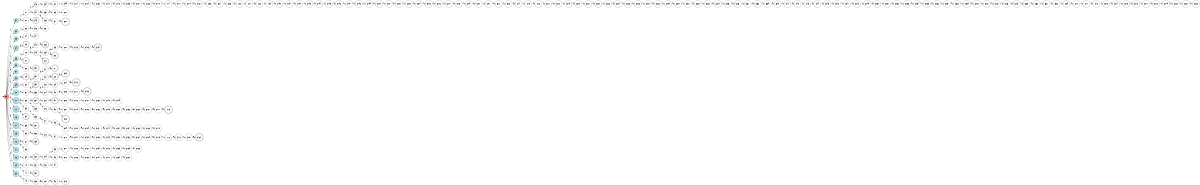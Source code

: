 digraph APTAALF {
__start0 [style = invis, shape = none, label = "", width = 0, height = 0];

rankdir=LR;
size="8,5";

s0 [style="filled", color="black", fillcolor="#ff817b" shape="circle", label="q0"];
s1 [style="filled", color="black", fillcolor="powderblue" shape="circle", label="q1"];
s2 [style="filled", color="black", fillcolor="powderblue" shape="circle", label="q2"];
s3 [style="filled", color="black", fillcolor="powderblue" shape="circle", label="q3"];
s4 [style="rounded,filled", color="black", fillcolor="powderblue" shape="doublecircle", label="q4"];
s5 [style="filled", color="black", fillcolor="powderblue" shape="circle", label="q5"];
s6 [style="filled", color="black", fillcolor="powderblue" shape="circle", label="q6"];
s7 [style="filled", color="black", fillcolor="powderblue" shape="circle", label="q7"];
s8 [style="filled", color="black", fillcolor="powderblue" shape="circle", label="q8"];
s9 [style="rounded,filled", color="black", fillcolor="powderblue" shape="doublecircle", label="q9"];
s10 [style="filled", color="black", fillcolor="powderblue" shape="circle", label="q10"];
s11 [style="rounded,filled", color="black", fillcolor="powderblue" shape="doublecircle", label="q11"];
s12 [style="rounded,filled", color="black", fillcolor="powderblue" shape="doublecircle", label="q12"];
s13 [style="filled", color="black", fillcolor="powderblue" shape="circle", label="q13"];
s14 [style="rounded,filled", color="black", fillcolor="powderblue" shape="doublecircle", label="q14"];
s15 [style="filled", color="black", fillcolor="powderblue" shape="circle", label="q15"];
s16 [style="rounded,filled", color="black", fillcolor="powderblue" shape="doublecircle", label="q16"];
s17 [style="filled", color="black", fillcolor="powderblue" shape="circle", label="q17"];
s18 [style="filled", color="black", fillcolor="powderblue" shape="circle", label="q18"];
s19 [style="filled", color="black", fillcolor="powderblue" shape="circle", label="q19"];
s20 [style="filled", color="black", fillcolor="powderblue" shape="circle", label="q20"];
s21 [style="filled", color="black", fillcolor="white" shape="circle", label="q21"];
s22 [style="filled", color="black", fillcolor="white" shape="circle", label="q22"];
s23 [style="filled", color="black", fillcolor="white" shape="circle", label="q23"];
s24 [style="filled", color="black", fillcolor="white" shape="circle", label="q24"];
s25 [style="rounded,filled", color="black", fillcolor="white" shape="doublecircle", label="q25"];
s26 [style="filled", color="black", fillcolor="white" shape="circle", label="q26"];
s27 [style="rounded,filled", color="black", fillcolor="white" shape="doublecircle", label="q27"];
s28 [style="filled", color="black", fillcolor="white" shape="circle", label="q28"];
s29 [style="rounded,filled", color="black", fillcolor="white" shape="doublecircle", label="q29"];
s30 [style="filled", color="black", fillcolor="white" shape="circle", label="q30"];
s31 [style="filled", color="black", fillcolor="white" shape="circle", label="q31"];
s32 [style="filled", color="black", fillcolor="white" shape="circle", label="q32"];
s33 [style="filled", color="black", fillcolor="white" shape="circle", label="q33"];
s34 [style="rounded,filled", color="black", fillcolor="white" shape="doublecircle", label="q34"];
s35 [style="filled", color="black", fillcolor="white" shape="circle", label="q35"];
s36 [style="filled", color="black", fillcolor="white" shape="circle", label="q36"];
s37 [style="filled", color="black", fillcolor="white" shape="circle", label="q37"];
s38 [style="filled", color="black", fillcolor="white" shape="circle", label="q38"];
s39 [style="filled", color="black", fillcolor="white" shape="circle", label="q39"];
s40 [style="filled", color="black", fillcolor="white" shape="circle", label="q40"];
s41 [style="filled", color="black", fillcolor="white" shape="circle", label="q41"];
s42 [style="filled", color="black", fillcolor="white" shape="circle", label="q42"];
s43 [style="filled", color="black", fillcolor="white" shape="circle", label="q43"];
s44 [style="filled", color="black", fillcolor="white" shape="circle", label="q44"];
s45 [style="rounded,filled", color="black", fillcolor="white" shape="doublecircle", label="q45"];
s46 [style="filled", color="black", fillcolor="white" shape="circle", label="q46"];
s47 [style="filled", color="black", fillcolor="white" shape="circle", label="q47"];
s48 [style="filled", color="black", fillcolor="white" shape="circle", label="q48"];
s49 [style="filled", color="black", fillcolor="white" shape="circle", label="q49"];
s50 [style="rounded,filled", color="black", fillcolor="white" shape="doublecircle", label="q50"];
s51 [style="filled", color="black", fillcolor="white" shape="circle", label="q51"];
s52 [style="rounded,filled", color="black", fillcolor="white" shape="doublecircle", label="q52"];
s53 [style="filled", color="black", fillcolor="white" shape="circle", label="q53"];
s54 [style="rounded,filled", color="black", fillcolor="white" shape="doublecircle", label="q54"];
s55 [style="filled", color="black", fillcolor="white" shape="circle", label="q55"];
s56 [style="filled", color="black", fillcolor="white" shape="circle", label="q56"];
s57 [style="rounded,filled", color="black", fillcolor="white" shape="doublecircle", label="q57"];
s58 [style="filled", color="black", fillcolor="white" shape="circle", label="q58"];
s59 [style="rounded,filled", color="black", fillcolor="white" shape="doublecircle", label="q59"];
s60 [style="rounded,filled", color="black", fillcolor="white" shape="doublecircle", label="q60"];
s61 [style="filled", color="black", fillcolor="white" shape="circle", label="q61"];
s62 [style="rounded,filled", color="black", fillcolor="white" shape="doublecircle", label="q62"];
s63 [style="filled", color="black", fillcolor="white" shape="circle", label="q63"];
s64 [style="filled", color="black", fillcolor="white" shape="circle", label="q64"];
s65 [style="filled", color="black", fillcolor="white" shape="circle", label="q65"];
s66 [style="filled", color="black", fillcolor="white" shape="circle", label="q66"];
s67 [style="filled", color="black", fillcolor="white" shape="circle", label="q67"];
s68 [style="rounded,filled", color="black", fillcolor="white" shape="doublecircle", label="q68"];
s69 [style="filled", color="black", fillcolor="white" shape="circle", label="q69"];
s70 [style="rounded,filled", color="black", fillcolor="white" shape="doublecircle", label="q70"];
s71 [style="filled", color="black", fillcolor="white" shape="circle", label="q71"];
s72 [style="filled", color="black", fillcolor="white" shape="circle", label="q72"];
s73 [style="filled", color="black", fillcolor="white" shape="circle", label="q73"];
s74 [style="filled", color="black", fillcolor="white" shape="circle", label="q74"];
s75 [style="filled", color="black", fillcolor="white" shape="circle", label="q75"];
s76 [style="filled", color="black", fillcolor="white" shape="circle", label="q76"];
s77 [style="filled", color="black", fillcolor="white" shape="circle", label="q77"];
s78 [style="filled", color="black", fillcolor="white" shape="circle", label="q78"];
s79 [style="filled", color="black", fillcolor="white" shape="circle", label="q79"];
s80 [style="filled", color="black", fillcolor="white" shape="circle", label="q80"];
s81 [style="filled", color="black", fillcolor="white" shape="circle", label="q81"];
s82 [style="filled", color="black", fillcolor="white" shape="circle", label="q82"];
s83 [style="filled", color="black", fillcolor="white" shape="circle", label="q83"];
s84 [style="filled", color="black", fillcolor="white" shape="circle", label="q84"];
s85 [style="filled", color="black", fillcolor="white" shape="circle", label="q85"];
s86 [style="rounded,filled", color="black", fillcolor="white" shape="doublecircle", label="q86"];
s87 [style="rounded,filled", color="black", fillcolor="white" shape="doublecircle", label="q87"];
s88 [style="rounded,filled", color="black", fillcolor="white" shape="doublecircle", label="q88"];
s89 [style="filled", color="black", fillcolor="white" shape="circle", label="q89"];
s90 [style="filled", color="black", fillcolor="white" shape="circle", label="q90"];
s91 [style="rounded,filled", color="black", fillcolor="white" shape="doublecircle", label="q91"];
s92 [style="filled", color="black", fillcolor="white" shape="circle", label="q92"];
s93 [style="filled", color="black", fillcolor="white" shape="circle", label="q93"];
s94 [style="filled", color="black", fillcolor="white" shape="circle", label="q94"];
s95 [style="filled", color="black", fillcolor="white" shape="circle", label="q95"];
s96 [style="filled", color="black", fillcolor="white" shape="circle", label="q96"];
s97 [style="filled", color="black", fillcolor="white" shape="circle", label="q97"];
s98 [style="filled", color="black", fillcolor="white" shape="circle", label="q98"];
s99 [style="filled", color="black", fillcolor="white" shape="circle", label="q99"];
s100 [style="filled", color="black", fillcolor="white" shape="circle", label="q100"];
s101 [style="rounded,filled", color="black", fillcolor="white" shape="doublecircle", label="q101"];
s102 [style="filled", color="black", fillcolor="white" shape="circle", label="q102"];
s103 [style="rounded,filled", color="black", fillcolor="white" shape="doublecircle", label="q103"];
s104 [style="filled", color="black", fillcolor="white" shape="circle", label="q104"];
s105 [style="filled", color="black", fillcolor="white" shape="circle", label="q105"];
s106 [style="filled", color="black", fillcolor="white" shape="circle", label="q106"];
s107 [style="filled", color="black", fillcolor="white" shape="circle", label="q107"];
s108 [style="rounded,filled", color="black", fillcolor="white" shape="doublecircle", label="q108"];
s109 [style="filled", color="black", fillcolor="white" shape="circle", label="q109"];
s110 [style="filled", color="black", fillcolor="white" shape="circle", label="q110"];
s111 [style="filled", color="black", fillcolor="white" shape="circle", label="q111"];
s112 [style="filled", color="black", fillcolor="white" shape="circle", label="q112"];
s113 [style="filled", color="black", fillcolor="white" shape="circle", label="q113"];
s114 [style="filled", color="black", fillcolor="white" shape="circle", label="q114"];
s115 [style="filled", color="black", fillcolor="white" shape="circle", label="q115"];
s116 [style="rounded,filled", color="black", fillcolor="white" shape="doublecircle", label="q116"];
s117 [style="filled", color="black", fillcolor="white" shape="circle", label="q117"];
s118 [style="filled", color="black", fillcolor="white" shape="circle", label="q118"];
s119 [style="filled", color="black", fillcolor="white" shape="circle", label="q119"];
s120 [style="filled", color="black", fillcolor="white" shape="circle", label="q120"];
s121 [style="filled", color="black", fillcolor="white" shape="circle", label="q121"];
s122 [style="filled", color="black", fillcolor="white" shape="circle", label="q122"];
s123 [style="filled", color="black", fillcolor="white" shape="circle", label="q123"];
s124 [style="filled", color="black", fillcolor="white" shape="circle", label="q124"];
s125 [style="filled", color="black", fillcolor="white" shape="circle", label="q125"];
s126 [style="rounded,filled", color="black", fillcolor="white" shape="doublecircle", label="q126"];
s127 [style="filled", color="black", fillcolor="white" shape="circle", label="q127"];
s128 [style="filled", color="black", fillcolor="white" shape="circle", label="q128"];
s129 [style="filled", color="black", fillcolor="white" shape="circle", label="q129"];
s130 [style="filled", color="black", fillcolor="white" shape="circle", label="q130"];
s131 [style="filled", color="black", fillcolor="white" shape="circle", label="q131"];
s132 [style="filled", color="black", fillcolor="white" shape="circle", label="q132"];
s133 [style="filled", color="black", fillcolor="white" shape="circle", label="q133"];
s134 [style="rounded,filled", color="black", fillcolor="white" shape="doublecircle", label="q134"];
s135 [style="filled", color="black", fillcolor="white" shape="circle", label="q135"];
s136 [style="filled", color="black", fillcolor="white" shape="circle", label="q136"];
s137 [style="filled", color="black", fillcolor="white" shape="circle", label="q137"];
s138 [style="filled", color="black", fillcolor="white" shape="circle", label="q138"];
s139 [style="filled", color="black", fillcolor="white" shape="circle", label="q139"];
s140 [style="filled", color="black", fillcolor="white" shape="circle", label="q140"];
s141 [style="filled", color="black", fillcolor="white" shape="circle", label="q141"];
s142 [style="filled", color="black", fillcolor="white" shape="circle", label="q142"];
s143 [style="filled", color="black", fillcolor="white" shape="circle", label="q143"];
s144 [style="filled", color="black", fillcolor="white" shape="circle", label="q144"];
s145 [style="filled", color="black", fillcolor="white" shape="circle", label="q145"];
s146 [style="filled", color="black", fillcolor="white" shape="circle", label="q146"];
s147 [style="filled", color="black", fillcolor="white" shape="circle", label="q147"];
s148 [style="filled", color="black", fillcolor="white" shape="circle", label="q148"];
s149 [style="filled", color="black", fillcolor="white" shape="circle", label="q149"];
s150 [style="filled", color="black", fillcolor="white" shape="circle", label="q150"];
s151 [style="filled", color="black", fillcolor="white" shape="circle", label="q151"];
s152 [style="filled", color="black", fillcolor="white" shape="circle", label="q152"];
s153 [style="filled", color="black", fillcolor="white" shape="circle", label="q153"];
s154 [style="filled", color="black", fillcolor="white" shape="circle", label="q154"];
s155 [style="filled", color="black", fillcolor="white" shape="circle", label="q155"];
s156 [style="filled", color="black", fillcolor="white" shape="circle", label="q156"];
s157 [style="filled", color="black", fillcolor="white" shape="circle", label="q157"];
s158 [style="filled", color="black", fillcolor="white" shape="circle", label="q158"];
s159 [style="filled", color="black", fillcolor="white" shape="circle", label="q159"];
s160 [style="filled", color="black", fillcolor="white" shape="circle", label="q160"];
s161 [style="filled", color="black", fillcolor="white" shape="circle", label="q161"];
s162 [style="filled", color="black", fillcolor="white" shape="circle", label="q162"];
s163 [style="filled", color="black", fillcolor="white" shape="circle", label="q163"];
s164 [style="filled", color="black", fillcolor="white" shape="circle", label="q164"];
s165 [style="filled", color="black", fillcolor="white" shape="circle", label="q165"];
s166 [style="filled", color="black", fillcolor="white" shape="circle", label="q166"];
s167 [style="filled", color="black", fillcolor="white" shape="circle", label="q167"];
s168 [style="filled", color="black", fillcolor="white" shape="circle", label="q168"];
s169 [style="filled", color="black", fillcolor="white" shape="circle", label="q169"];
s170 [style="filled", color="black", fillcolor="white" shape="circle", label="q170"];
s171 [style="filled", color="black", fillcolor="white" shape="circle", label="q171"];
s172 [style="filled", color="black", fillcolor="white" shape="circle", label="q172"];
s173 [style="filled", color="black", fillcolor="white" shape="circle", label="q173"];
s174 [style="filled", color="black", fillcolor="white" shape="circle", label="q174"];
s175 [style="rounded,filled", color="black", fillcolor="white" shape="doublecircle", label="q175"];
s176 [style="filled", color="black", fillcolor="white" shape="circle", label="q176"];
s177 [style="filled", color="black", fillcolor="white" shape="circle", label="q177"];
s178 [style="filled", color="black", fillcolor="white" shape="circle", label="q178"];
s179 [style="filled", color="black", fillcolor="white" shape="circle", label="q179"];
s180 [style="filled", color="black", fillcolor="white" shape="circle", label="q180"];
s181 [style="filled", color="black", fillcolor="white" shape="circle", label="q181"];
s182 [style="rounded,filled", color="black", fillcolor="white" shape="doublecircle", label="q182"];
s183 [style="filled", color="black", fillcolor="white" shape="circle", label="q183"];
s184 [style="filled", color="black", fillcolor="white" shape="circle", label="q184"];
s185 [style="filled", color="black", fillcolor="white" shape="circle", label="q185"];
s186 [style="filled", color="black", fillcolor="white" shape="circle", label="q186"];
s187 [style="filled", color="black", fillcolor="white" shape="circle", label="q187"];
s188 [style="filled", color="black", fillcolor="white" shape="circle", label="q188"];
s189 [style="filled", color="black", fillcolor="white" shape="circle", label="q189"];
s190 [style="filled", color="black", fillcolor="white" shape="circle", label="q190"];
s191 [style="filled", color="black", fillcolor="white" shape="circle", label="q191"];
s192 [style="filled", color="black", fillcolor="white" shape="circle", label="q192"];
s193 [style="filled", color="black", fillcolor="white" shape="circle", label="q193"];
s194 [style="filled", color="black", fillcolor="white" shape="circle", label="q194"];
s195 [style="filled", color="black", fillcolor="white" shape="circle", label="q195"];
s196 [style="filled", color="black", fillcolor="white" shape="circle", label="q196"];
s197 [style="filled", color="black", fillcolor="white" shape="circle", label="q197"];
s198 [style="filled", color="black", fillcolor="white" shape="circle", label="q198"];
s199 [style="filled", color="black", fillcolor="white" shape="circle", label="q199"];
s200 [style="filled", color="black", fillcolor="white" shape="circle", label="q200"];
s201 [style="filled", color="black", fillcolor="white" shape="circle", label="q201"];
s202 [style="filled", color="black", fillcolor="white" shape="circle", label="q202"];
s203 [style="filled", color="black", fillcolor="white" shape="circle", label="q203"];
s204 [style="filled", color="black", fillcolor="white" shape="circle", label="q204"];
s205 [style="filled", color="black", fillcolor="white" shape="circle", label="q205"];
s206 [style="filled", color="black", fillcolor="white" shape="circle", label="q206"];
s207 [style="filled", color="black", fillcolor="white" shape="circle", label="q207"];
s208 [style="filled", color="black", fillcolor="white" shape="circle", label="q208"];
s209 [style="filled", color="black", fillcolor="white" shape="circle", label="q209"];
s210 [style="filled", color="black", fillcolor="white" shape="circle", label="q210"];
s211 [style="filled", color="black", fillcolor="white" shape="circle", label="q211"];
s212 [style="filled", color="black", fillcolor="white" shape="circle", label="q212"];
s213 [style="filled", color="black", fillcolor="white" shape="circle", label="q213"];
s214 [style="filled", color="black", fillcolor="white" shape="circle", label="q214"];
s215 [style="filled", color="black", fillcolor="white" shape="circle", label="q215"];
s216 [style="filled", color="black", fillcolor="white" shape="circle", label="q216"];
s217 [style="filled", color="black", fillcolor="white" shape="circle", label="q217"];
s218 [style="filled", color="black", fillcolor="white" shape="circle", label="q218"];
s219 [style="filled", color="black", fillcolor="white" shape="circle", label="q219"];
s220 [style="filled", color="black", fillcolor="white" shape="circle", label="q220"];
s221 [style="filled", color="black", fillcolor="white" shape="circle", label="q221"];
s222 [style="filled", color="black", fillcolor="white" shape="circle", label="q222"];
s223 [style="filled", color="black", fillcolor="white" shape="circle", label="q223"];
s224 [style="filled", color="black", fillcolor="white" shape="circle", label="q224"];
s225 [style="filled", color="black", fillcolor="white" shape="circle", label="q225"];
s226 [style="filled", color="black", fillcolor="white" shape="circle", label="q226"];
s227 [style="filled", color="black", fillcolor="white" shape="circle", label="q227"];
s228 [style="filled", color="black", fillcolor="white" shape="circle", label="q228"];
s229 [style="filled", color="black", fillcolor="white" shape="circle", label="q229"];
s230 [style="filled", color="black", fillcolor="white" shape="circle", label="q230"];
s231 [style="filled", color="black", fillcolor="white" shape="circle", label="q231"];
s232 [style="filled", color="black", fillcolor="white" shape="circle", label="q232"];
s233 [style="filled", color="black", fillcolor="white" shape="circle", label="q233"];
s234 [style="filled", color="black", fillcolor="white" shape="circle", label="q234"];
s235 [style="filled", color="black", fillcolor="white" shape="circle", label="q235"];
s236 [style="filled", color="black", fillcolor="white" shape="circle", label="q236"];
s237 [style="filled", color="black", fillcolor="white" shape="circle", label="q237"];
s238 [style="filled", color="black", fillcolor="white" shape="circle", label="q238"];
s239 [style="filled", color="black", fillcolor="white" shape="circle", label="q239"];
s240 [style="filled", color="black", fillcolor="white" shape="circle", label="q240"];
s241 [style="filled", color="black", fillcolor="white" shape="circle", label="q241"];
s242 [style="filled", color="black", fillcolor="white" shape="circle", label="q242"];
s243 [style="filled", color="black", fillcolor="white" shape="circle", label="q243"];
s244 [style="filled", color="black", fillcolor="white" shape="circle", label="q244"];
s245 [style="filled", color="black", fillcolor="white" shape="circle", label="q245"];
s246 [style="filled", color="black", fillcolor="white" shape="circle", label="q246"];
s247 [style="filled", color="black", fillcolor="white" shape="circle", label="q247"];
s248 [style="filled", color="black", fillcolor="white" shape="circle", label="q248"];
s249 [style="filled", color="black", fillcolor="white" shape="circle", label="q249"];
s250 [style="filled", color="black", fillcolor="white" shape="circle", label="q250"];
s251 [style="filled", color="black", fillcolor="white" shape="circle", label="q251"];
s252 [style="filled", color="black", fillcolor="white" shape="circle", label="q252"];
s253 [style="filled", color="black", fillcolor="white" shape="circle", label="q253"];
s254 [style="filled", color="black", fillcolor="white" shape="circle", label="q254"];
s255 [style="filled", color="black", fillcolor="white" shape="circle", label="q255"];
s256 [style="filled", color="black", fillcolor="white" shape="circle", label="q256"];
s257 [style="filled", color="black", fillcolor="white" shape="circle", label="q257"];
s258 [style="filled", color="black", fillcolor="white" shape="circle", label="q258"];
s259 [style="filled", color="black", fillcolor="white" shape="circle", label="q259"];
s260 [style="filled", color="black", fillcolor="white" shape="circle", label="q260"];
s261 [style="filled", color="black", fillcolor="white" shape="circle", label="q261"];
s262 [style="filled", color="black", fillcolor="white" shape="circle", label="q262"];
s263 [style="filled", color="black", fillcolor="white" shape="circle", label="q263"];
s264 [style="filled", color="black", fillcolor="white" shape="circle", label="q264"];
s265 [style="filled", color="black", fillcolor="white" shape="circle", label="q265"];
s266 [style="filled", color="black", fillcolor="white" shape="circle", label="q266"];
s267 [style="filled", color="black", fillcolor="white" shape="circle", label="q267"];
s268 [style="filled", color="black", fillcolor="white" shape="circle", label="q268"];
s269 [style="filled", color="black", fillcolor="white" shape="circle", label="q269"];
s270 [style="filled", color="black", fillcolor="white" shape="circle", label="q270"];
s271 [style="filled", color="black", fillcolor="white" shape="circle", label="q271"];
s272 [style="filled", color="black", fillcolor="white" shape="circle", label="q272"];
s273 [style="filled", color="black", fillcolor="white" shape="circle", label="q273"];
s274 [style="filled", color="black", fillcolor="white" shape="circle", label="q274"];
s275 [style="filled", color="black", fillcolor="white" shape="circle", label="q275"];
s276 [style="filled", color="black", fillcolor="white" shape="circle", label="q276"];
s277 [style="filled", color="black", fillcolor="white" shape="circle", label="q277"];
s278 [style="filled", color="black", fillcolor="white" shape="circle", label="q278"];
s279 [style="filled", color="black", fillcolor="white" shape="circle", label="q279"];
s280 [style="filled", color="black", fillcolor="white" shape="circle", label="q280"];
s281 [style="filled", color="black", fillcolor="white" shape="circle", label="q281"];
s282 [style="filled", color="black", fillcolor="white" shape="circle", label="q282"];
subgraph cluster_main { 
	graph [pad=".75", ranksep="0.15", nodesep="0.15"];
	 style=invis; 
	__start0 -> s0 [penwidth=2];
}
s0 -> s1 [label="0"];
s0 -> s2 [label="1"];
s0 -> s3 [label="2"];
s0 -> s4 [label="4"];
s0 -> s5 [label="5"];
s0 -> s6 [label="6"];
s0 -> s7 [label="b"];
s0 -> s8 [label="d"];
s0 -> s9 [label="e"];
s0 -> s10 [label="f"];
s0 -> s11 [label="h"];
s0 -> s12 [label="j"];
s0 -> s13 [label="n"];
s0 -> s14 [label="p"];
s0 -> s15 [label="q"];
s0 -> s16 [label="r"];
s0 -> s17 [label="w"];
s0 -> s18 [label="x"];
s0 -> s19 [label="y"];
s0 -> s20 [label="z"];
s1 -> s21 [label="1"];
s1 -> s22 [label="d"];
s2 -> s23 [label="4"];
s3 -> s24 [label="8"];
s4 -> s25 [label="5"];
s5 -> s26 [label="4"];
s5 -> s27 [label="h"];
s6 -> s28 [label="d"];
s8 -> s29 [label="f"];
s9 -> s30 [label="t"];
s10 -> s31 [label="d"];
s11 -> s32 [label="5"];
s11 -> s33 [label="k"];
s12 -> s34 [label="n"];
s14 -> s35 [label="n"];
s14 -> s36 [label="r"];
s16 -> s37 [label="p"];
s16 -> s38 [label="q"];
s18 -> s39 [label="z"];
s19 -> s40 [label="w"];
s19 -> s41 [label="z"];
s20 -> s42 [label="y"];
s21 -> s43 [label="0"];
s21 -> s44 [label="4"];
s22 -> s45 [label="f"];
s23 -> s46 [label="5"];
s24 -> s47 [label="9"];
s26 -> s48 [label="5"];
s26 -> s49 [label="6"];
s28 -> s50 [label="f"];
s30 -> s51 [label="k"];
s31 -> s52 [label="6"];
s31 -> s53 [label="e"];
s32 -> s54 [label="4"];
s32 -> s55 [label="h"];
s33 -> s56 [label="s"];
s35 -> s57 [label="q"];
s36 -> s58 [label="x"];
s37 -> s59 [label="n"];
s39 -> s60 [label="y"];
s40 -> s61 [label="q"];
s41 -> s62 [label="x"];
s42 -> s63 [label="w"];
s43 -> s64 [label="1"];
s44 -> s65 [label="5"];
s44 -> s66 [label="6"];
s46 -> s67 [label="h"];
s48 -> s68 [label="h"];
s49 -> s69 [label="d"];
s49 -> s70 [label="f"];
s51 -> s71 [label="h"];
s52 -> s72 [label="4"];
s53 -> s73 [label="d"];
s53 -> s74 [label="s"];
s54 -> s75 [label="1"];
s54 -> s76 [label="6"];
s56 -> s77 [label="e"];
s58 -> s78 [label="r"];
s60 -> s79 [label="v"];
s61 -> s80 [label="n"];
s63 -> s81 [label="q"];
s64 -> s82 [label="0"];
s65 -> s83 [label="h"];
s66 -> s84 [label="d"];
s69 -> s85 [label="e"];
s69 -> s86 [label="f"];
s71 -> s87 [label="5"];
s72 -> s88 [label="5"];
s73 -> s89 [label="6"];
s74 -> s90 [label="k"];
s75 -> s91 [label="0"];
s76 -> s92 [label="d"];
s77 -> s93 [label="7"];
s78 -> s94 [label="x"];
s79 -> s95 [label="t"];
s79 -> s96 [label="u"];
s80 -> s97 [label="j"];
s81 -> s98 [label="n"];
s82 -> s99 [label="1"];
s83 -> s100 [label="j"];
s84 -> s101 [label="f"];
s85 -> s102 [label="d"];
s88 -> s103 [label="h"];
s89 -> s104 [label="4"];
s90 -> s105 [label="m"];
s91 -> s106 [label="1"];
s92 -> s107 [label="e"];
s92 -> s108 [label="f"];
s93 -> s109 [label="e"];
s94 -> s110 [label="r"];
s95 -> s111 [label="v"];
s96 -> s112 [label="g"];
s98 -> s113 [label="j"];
s99 -> s114 [label="0"];
s102 -> s115 [label="f"];
s104 -> s116 [label="5"];
s105 -> s117 [label="j"];
s106 -> s118 [label="0"];
s107 -> s119 [label="d"];
s109 -> s120 [label="s"];
s110 -> s121 [label="x"];
s111 -> s122 [label="u"];
s112 -> s123 [label="f"];
s114 -> s124 [label="1"];
s115 -> s125 [label="d"];
s117 -> s126 [label="h"];
s118 -> s127 [label="1"];
s119 -> s128 [label="e"];
s120 -> s129 [label="e"];
s121 -> s130 [label="r"];
s122 -> s131 [label="s"];
s123 -> s132 [label="d"];
s124 -> s133 [label="0"];
s125 -> s134 [label="f"];
s127 -> s135 [label="0"];
s128 -> s136 [label="g"];
s129 -> s137 [label="s"];
s130 -> s138 [label="x"];
s131 -> s139 [label="t"];
s132 -> s140 [label="6"];
s133 -> s141 [label="1"];
s135 -> s142 [label="1"];
s136 -> s143 [label="e"];
s137 -> s144 [label="k"];
s138 -> s145 [label="r"];
s139 -> s146 [label="s"];
s140 -> s147 [label="4"];
s141 -> s148 [label="0"];
s142 -> s149 [label="0"];
s143 -> s150 [label="d"];
s144 -> s151 [label="h"];
s145 -> s152 [label="x"];
s146 -> s153 [label="t"];
s147 -> s154 [label="1"];
s148 -> s155 [label="1"];
s150 -> s156 [label="e"];
s151 -> s157 [label="5"];
s152 -> s158 [label="r"];
s153 -> s159 [label="s"];
s154 -> s160 [label="0"];
s155 -> s161 [label="0"];
s156 -> s162 [label="6"];
s157 -> s163 [label="4"];
s158 -> s164 [label="x"];
s159 -> s165 [label="t"];
s161 -> s166 [label="1"];
s162 -> s167 [label="d"];
s163 -> s168 [label="1"];
s164 -> s169 [label="r"];
s166 -> s170 [label="0"];
s167 -> s171 [label="e"];
s168 -> s172 [label="0"];
s169 -> s173 [label="x"];
s170 -> s174 [label="1"];
s171 -> s175 [label="d"];
s173 -> s176 [label="r"];
s174 -> s177 [label="0"];
s176 -> s178 [label="x"];
s177 -> s179 [label="1"];
s178 -> s180 [label="r"];
s179 -> s181 [label="0"];
s180 -> s182 [label="p"];
s181 -> s183 [label="1"];
s183 -> s184 [label="0"];
s184 -> s185 [label="1"];
s185 -> s186 [label="0"];
s186 -> s187 [label="1"];
s187 -> s188 [label="0"];
s188 -> s189 [label="1"];
s189 -> s190 [label="0"];
s190 -> s191 [label="1"];
s191 -> s192 [label="0"];
s192 -> s193 [label="1"];
s193 -> s194 [label="0"];
s194 -> s195 [label="1"];
s195 -> s196 [label="0"];
s196 -> s197 [label="1"];
s197 -> s198 [label="0"];
s198 -> s199 [label="1"];
s199 -> s200 [label="0"];
s200 -> s201 [label="1"];
s201 -> s202 [label="0"];
s202 -> s203 [label="1"];
s203 -> s204 [label="0"];
s204 -> s205 [label="1"];
s205 -> s206 [label="0"];
s206 -> s207 [label="1"];
s207 -> s208 [label="0"];
s208 -> s209 [label="1"];
s209 -> s210 [label="0"];
s210 -> s211 [label="1"];
s211 -> s212 [label="0"];
s212 -> s213 [label="1"];
s213 -> s214 [label="0"];
s214 -> s215 [label="1"];
s215 -> s216 [label="0"];
s216 -> s217 [label="1"];
s217 -> s218 [label="0"];
s218 -> s219 [label="1"];
s219 -> s220 [label="0"];
s220 -> s221 [label="1"];
s221 -> s222 [label="0"];
s222 -> s223 [label="1"];
s223 -> s224 [label="0"];
s224 -> s225 [label="1"];
s225 -> s226 [label="0"];
s226 -> s227 [label="1"];
s227 -> s228 [label="0"];
s228 -> s229 [label="1"];
s229 -> s230 [label="0"];
s230 -> s231 [label="1"];
s231 -> s232 [label="0"];
s232 -> s233 [label="1"];
s233 -> s234 [label="0"];
s234 -> s235 [label="1"];
s235 -> s236 [label="0"];
s236 -> s237 [label="1"];
s237 -> s238 [label="0"];
s238 -> s239 [label="1"];
s239 -> s240 [label="0"];
s240 -> s241 [label="1"];
s241 -> s242 [label="0"];
s242 -> s243 [label="1"];
s243 -> s244 [label="0"];
s244 -> s245 [label="1"];
s245 -> s246 [label="0"];
s246 -> s247 [label="1"];
s247 -> s248 [label="0"];
s248 -> s249 [label="1"];
s249 -> s250 [label="0"];
s250 -> s251 [label="1"];
s251 -> s252 [label="0"];
s252 -> s253 [label="1"];
s253 -> s254 [label="0"];
s254 -> s255 [label="1"];
s255 -> s256 [label="0"];
s256 -> s257 [label="1"];
s257 -> s258 [label="0"];
s258 -> s259 [label="1"];
s259 -> s260 [label="0"];
s260 -> s261 [label="1"];
s261 -> s262 [label="0"];
s262 -> s263 [label="1"];
s263 -> s264 [label="0"];
s264 -> s265 [label="1"];
s265 -> s266 [label="0"];
s266 -> s267 [label="1"];
s267 -> s268 [label="0"];
s268 -> s269 [label="1"];
s269 -> s270 [label="0"];
s270 -> s271 [label="1"];
s271 -> s272 [label="0"];
s272 -> s273 [label="1"];
s273 -> s274 [label="0"];
s274 -> s275 [label="1"];
s275 -> s276 [label="0"];
s276 -> s277 [label="1"];
s277 -> s278 [label="0"];
s278 -> s279 [label="1"];
s279 -> s280 [label="0"];
s280 -> s281 [label="1"];
s281 -> s282 [label="0"];

}
